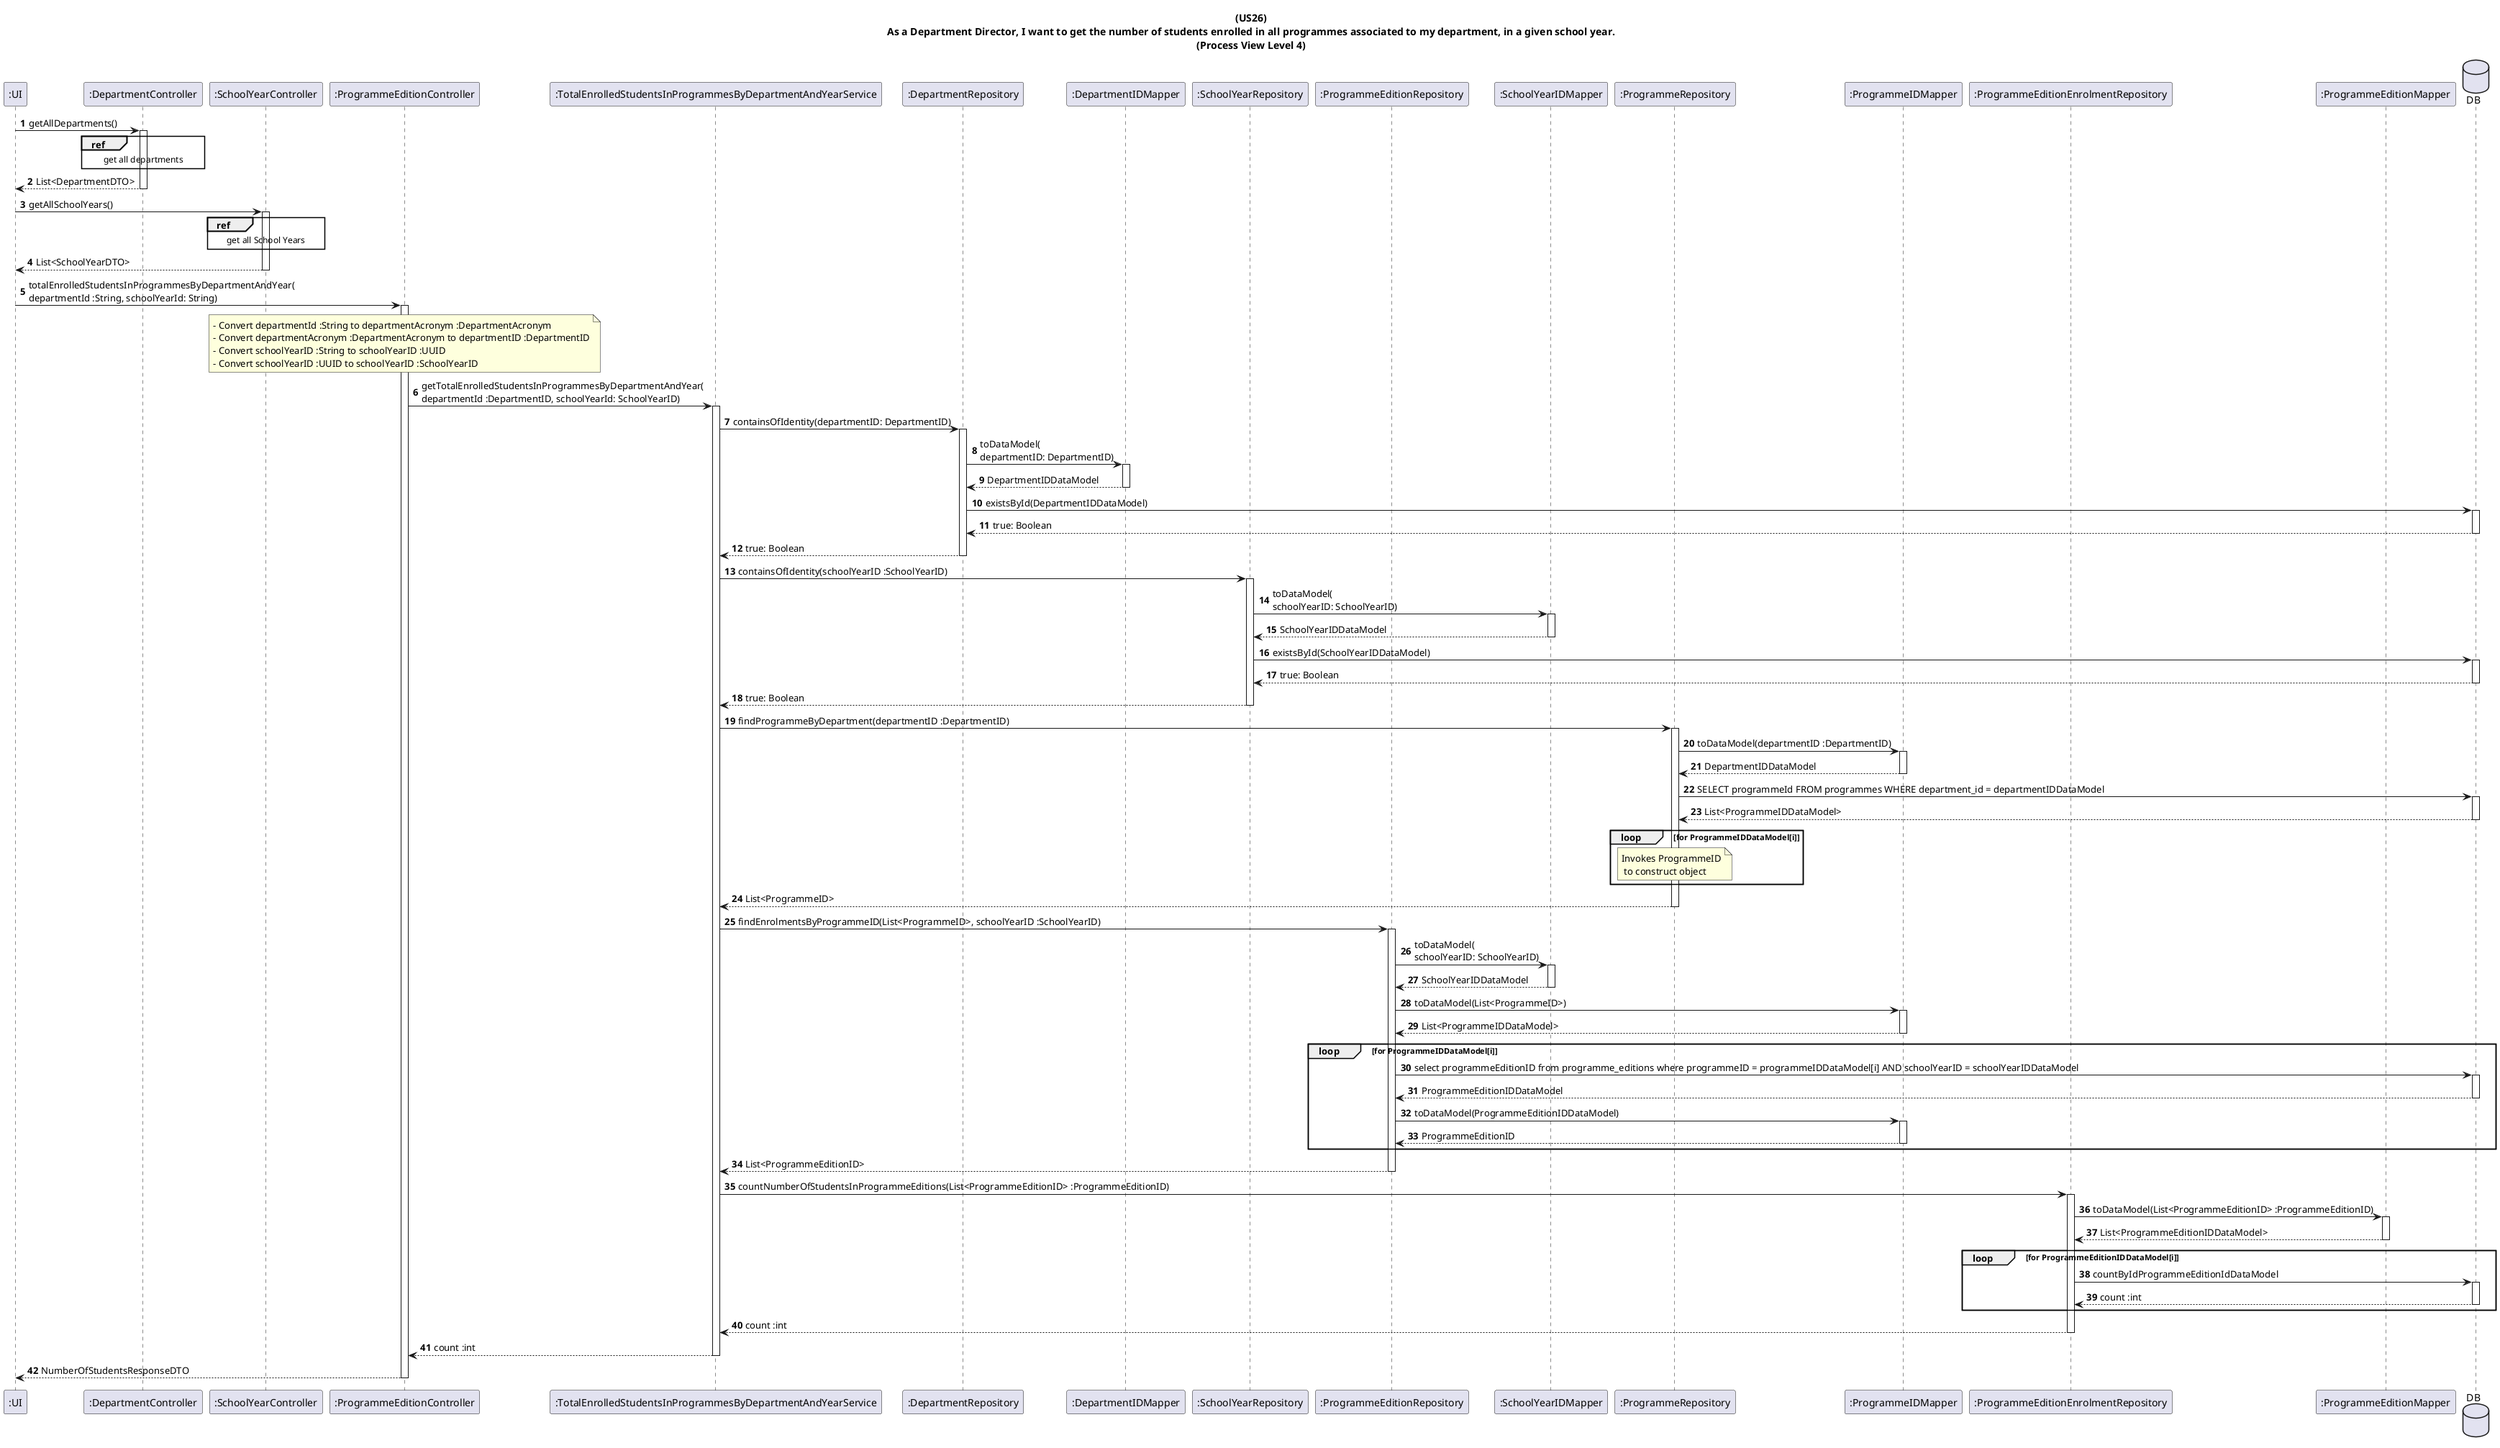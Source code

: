 @startuml
title: (US26)\nAs a Department Director, I want to get the number of students enrolled in all programmes associated to my department, in a given school year.\n(Process View Level 4)

autonumber

participant ":UI" as UI

' Controllers
participant ":DepartmentController" as depCtrl
participant ":SchoolYearController" as syCtrl
participant ":ProgrammeEditionController" as PECtrl
participant ":TotalEnrolledStudentsInProgrammesByDepartmentAndYearService" as UsService
participant ":DepartmentRepository" as depRepo
participant ":DepartmentIDMapper" as depIDMapper
participant ":SchoolYearRepository" as syRepo
participant ":ProgrammeEditionRepository" as programmeEditionRepository
participant ":SchoolYearIDMapper" as syIDMapper
participant ":ProgrammeRepository" as programmeRepository
participant ":ProgrammeIDMapper" as programmeIDMapper
participant ":ProgrammeEditionEnrolmentRepository" as programmeEditionEnrolmentRepository
participant ":ProgrammeEditionMapper" as programmeEditionMapper





database DB

' Step 1: Obtain List of Departments
'DD -> UI++: Request to get department list
UI -> depCtrl ++: getAllDepartments()
ref over depCtrl
    get all departments
end ref
depCtrl --> UI--: List<DepartmentDTO>
'UI --> DD--: Show departments

' Step 2: Obtain List Of School Years
'DD -> UI++: Request to get school years
UI -> syCtrl++: getAllSchoolYears()
ref over syCtrl
    get all School Years
end ref
syCtrl --> UI--: List<SchoolYearDTO>
'UI --> DD--: Show school years


' Step 3: Obter número de alunos inscritos
'DD -> UI++: Request number of students enrolled\nDepartmentID, SchoolYearID
UI -> PECtrl++: totalEnrolledStudentsInProgrammesByDepartmentAndYear(\ndepartmentId :String, schoolYearId: String)
note over PECtrl
    - Convert departmentId :String to departmentAcronym :DepartmentAcronym
    - Convert departmentAcronym :DepartmentAcronym to departmentID :DepartmentID
    - Convert schoolYearID :String to schoolYearID :UUID
    - Convert schoolYearID :UUID to schoolYearID :SchoolYearID
end note
PECtrl -> UsService++: getTotalEnrolledStudentsInProgrammesByDepartmentAndYear(\ndepartmentId :DepartmentID, schoolYearId: SchoolYearID)

UsService -> depRepo++: containsOfIdentity(departmentID: DepartmentID)
depRepo -> depIDMapper++: toDataModel(\ndepartmentID: DepartmentID)
depIDMapper --> depRepo--: DepartmentIDDataModel
depRepo -> DB++: existsById(DepartmentIDDataModel)
DB --> depRepo--: true: Boolean
depRepo --> UsService--: true: Boolean

UsService -> syRepo++: containsOfIdentity(schoolYearID :SchoolYearID)
syRepo -> syIDMapper++: toDataModel(\nschoolYearID: SchoolYearID)
syIDMapper --> syRepo--: SchoolYearIDDataModel
syRepo -> DB++: existsById(SchoolYearIDDataModel)
DB --> syRepo--: true: Boolean
syRepo --> UsService--: true: Boolean

UsService -> programmeRepository++: findProgrammeByDepartment(departmentID :DepartmentID)
programmeRepository -> programmeIDMapper++: toDataModel(departmentID :DepartmentID)
programmeIDMapper --> programmeRepository--: DepartmentIDDataModel
programmeRepository -> DB++: SELECT programmeId FROM programmes WHERE department_id = departmentIDDataModel
DB --> programmeRepository--: List<ProgrammeIDDataModel>

loop for ProgrammeIDDataModel[i]
    note over of programmeRepository
        Invokes ProgrammeID
         to construct object
    end note
end
programmeRepository --> UsService--: List<ProgrammeID>

UsService -> programmeEditionRepository++: findEnrolmentsByProgrammeID(List<ProgrammeID>, schoolYearID :SchoolYearID)
programmeEditionRepository -> syIDMapper++: toDataModel(\nschoolYearID: SchoolYearID)
syIDMapper --> programmeEditionRepository--: SchoolYearIDDataModel

programmeEditionRepository -> programmeIDMapper++: toDataModel(List<ProgrammeID>)
programmeIDMapper --> programmeEditionRepository--: List<ProgrammeIDDataModel>

loop for ProgrammeIDDataModel[i]
    programmeEditionRepository -> DB++: select programmeEditionID from programme_editions where programmeID = programmeIDDataModel[i] AND schoolYearID = schoolYearIDDataModel
    DB --> programmeEditionRepository--: ProgrammeEditionIDDataModel
    programmeEditionRepository -> programmeIDMapper++: toDataModel(ProgrammeEditionIDDataModel)
    programmeIDMapper --> programmeEditionRepository--: ProgrammeEditionID
end

programmeEditionRepository --> UsService--: List<ProgrammeEditionID>
UsService -> programmeEditionEnrolmentRepository ++: countNumberOfStudentsInProgrammeEditions(List<ProgrammeEditionID> :ProgrammeEditionID)
programmeEditionEnrolmentRepository -> programmeEditionMapper++: toDataModel(List<ProgrammeEditionID> :ProgrammeEditionID)
programmeEditionMapper --> programmeEditionEnrolmentRepository--: List<ProgrammeEditionIDDataModel>

loop for ProgrammeEditionIDDataModel[i]
    programmeEditionEnrolmentRepository -> DB++: countByIdProgrammeEditionIdDataModel
    DB --> programmeEditionEnrolmentRepository--: count :int
end

programmeEditionEnrolmentRepository --> UsService--: count :int
UsService --> PECtrl--: count :int
PECtrl --> UI--: NumberOfStudentsResponseDTO







'UI -> enrCtrl : getNumberOfStudents(requestDTO: GetEnrolledStudentsRequestDTO)
'enrCtrl -> enrMapper : mapToDomain(requestDTO)
'enrMapper --> enrCtrl : DepartmentID, SchoolYearID
'enrCtrl -> enrService : getNumberOfStudentsEnrolled(DepartmentID, SchoolYearID)
'enrService -> enrRepo : countEnrolledStudents(DepartmentID, SchoolYearID)
'enrRepo -> DB : SELECT COUNT(*) FROM enrollments WHERE department_id = ? AND school_year_id = ?
'DB --> enrRepo : Integer
'enrRepo --> enrService : Integer
'enrService --> enrCtrl : Integer
'enrCtrl --> UI : NumberOfStudentsResponseDTO
'UI --> DD : Display number of students





'------------------------------------------------------
'-------------------------------------------------------
'actor DD
'participant ":UI" as UI
'participant ":NumberOfStudentsEnrolledInAllProgrammeEditionOfAGivenDepartmentController" as ctrl
'participant ":DepartmentService" as DepartmentService
'participant ":DepartmentRepository" as DepartmentRepository
'participant ":DepartmentMapper" as DepartmentMapper
'participant ":DepartmentDataModel" as DepartmentDataModel
'participant ":DepartmentIDDataModel" as DepartmentDataModelID

'participant "DepartmentFactory" as SchoolYearService
'participant "lastTCP:TeacherCareerProgression" as TCP
'participant "tcpF:ITCPfactory" as TCPf
'participant "tcp1:TeacherCareerProgression" as TCP1
'participant "tcpRepo: TeacherCareerProgressionRepositorySDImpl" as TCPRepo
'participant "ITeacherCareerProgressionRepoSpringData" as TCPRepoSpringData

'DD -> UI : I want to get the number of students enrolled in all\nprogrammes associated to my department, in a given school year.
'UI -> ctrl : getNumberOfStudentsEnrolledInAllProgrammeEditionOfAGivenDepartment
@enduml